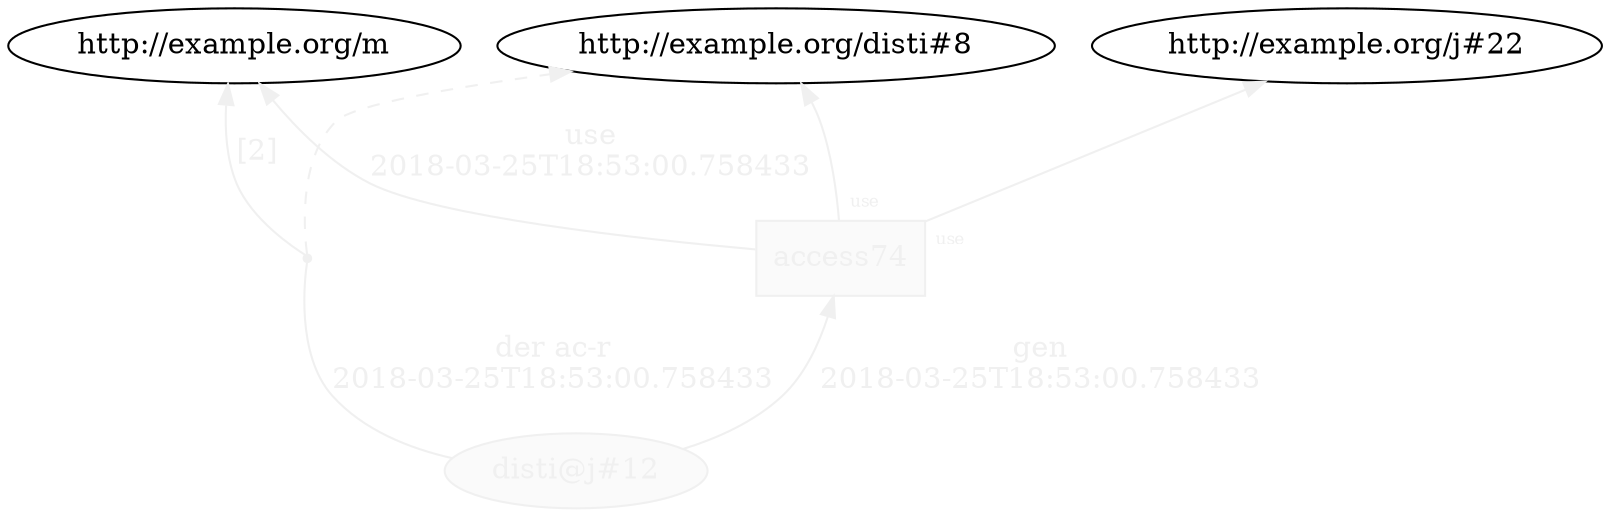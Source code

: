 digraph "PROV" { size="16,12"; rankdir="BT";
"http://example.org/disti@j#12" [fillcolor="#FAFAFA",color="#F0F0F0",style="filled",fontcolor="#F0F0F0",label="disti@j#12",URL="http://example.org/disti@j#12"]
"http://example.org/access74" [fillcolor="#FAFAFA",color="#F0F0F0",shape="polygon",sides="4",style="filled",fontcolor="#F0F0F0",label="access74",URL="http://example.org/access74"]
"bn0" [shape="point",label="",fontcolor="#F0F0F0",color="#F0F0F0"]
"http://example.org/disti@j#12" -> "bn0" [fontsize="14",distance="1.5",angle="60.0",rotation="20",label="der ac-r
2018-03-25T18:53:00.758433",arrowhead="none",fontcolor="#F0F0F0",color="#F0F0F0"]
"bn0" -> "http://example.org/disti#8" [style="dashed",fontcolor="#F0F0F0",color="#F0F0F0"]
"bn0" -> "http://example.org/m" [fontsize="14",distance="1.5",angle="60.0",rotation="20",label="[2]",fontcolor="#F0F0F0",color="#F0F0F0"]
"http://example.org/access74" -> "http://example.org/disti#8" [labelfontsize="8",labeldistance="1.5",labelangle="60.0",rotation="20",taillabel="use",fontcolor="#F0F0F0",color="#F0F0F0"]
"http://example.org/access74" -> "http://example.org/j#22" [labelfontsize="8",labeldistance="1.5",labelangle="60.0",rotation="20",taillabel="use",fontcolor="#F0F0F0",color="#F0F0F0"]
"http://example.org/access74" -> "http://example.org/m" [fontsize="14",distance="1.5",angle="60.0",rotation="20",label="use
2018-03-25T18:53:00.758433",fontcolor="#F0F0F0",color="#F0F0F0"]
"http://example.org/disti@j#12" -> "http://example.org/access74" [fontsize="14",distance="1.5",angle="60.0",rotation="20",label="gen
2018-03-25T18:53:00.758433",fontcolor="#F0F0F0",color="#F0F0F0"]
}